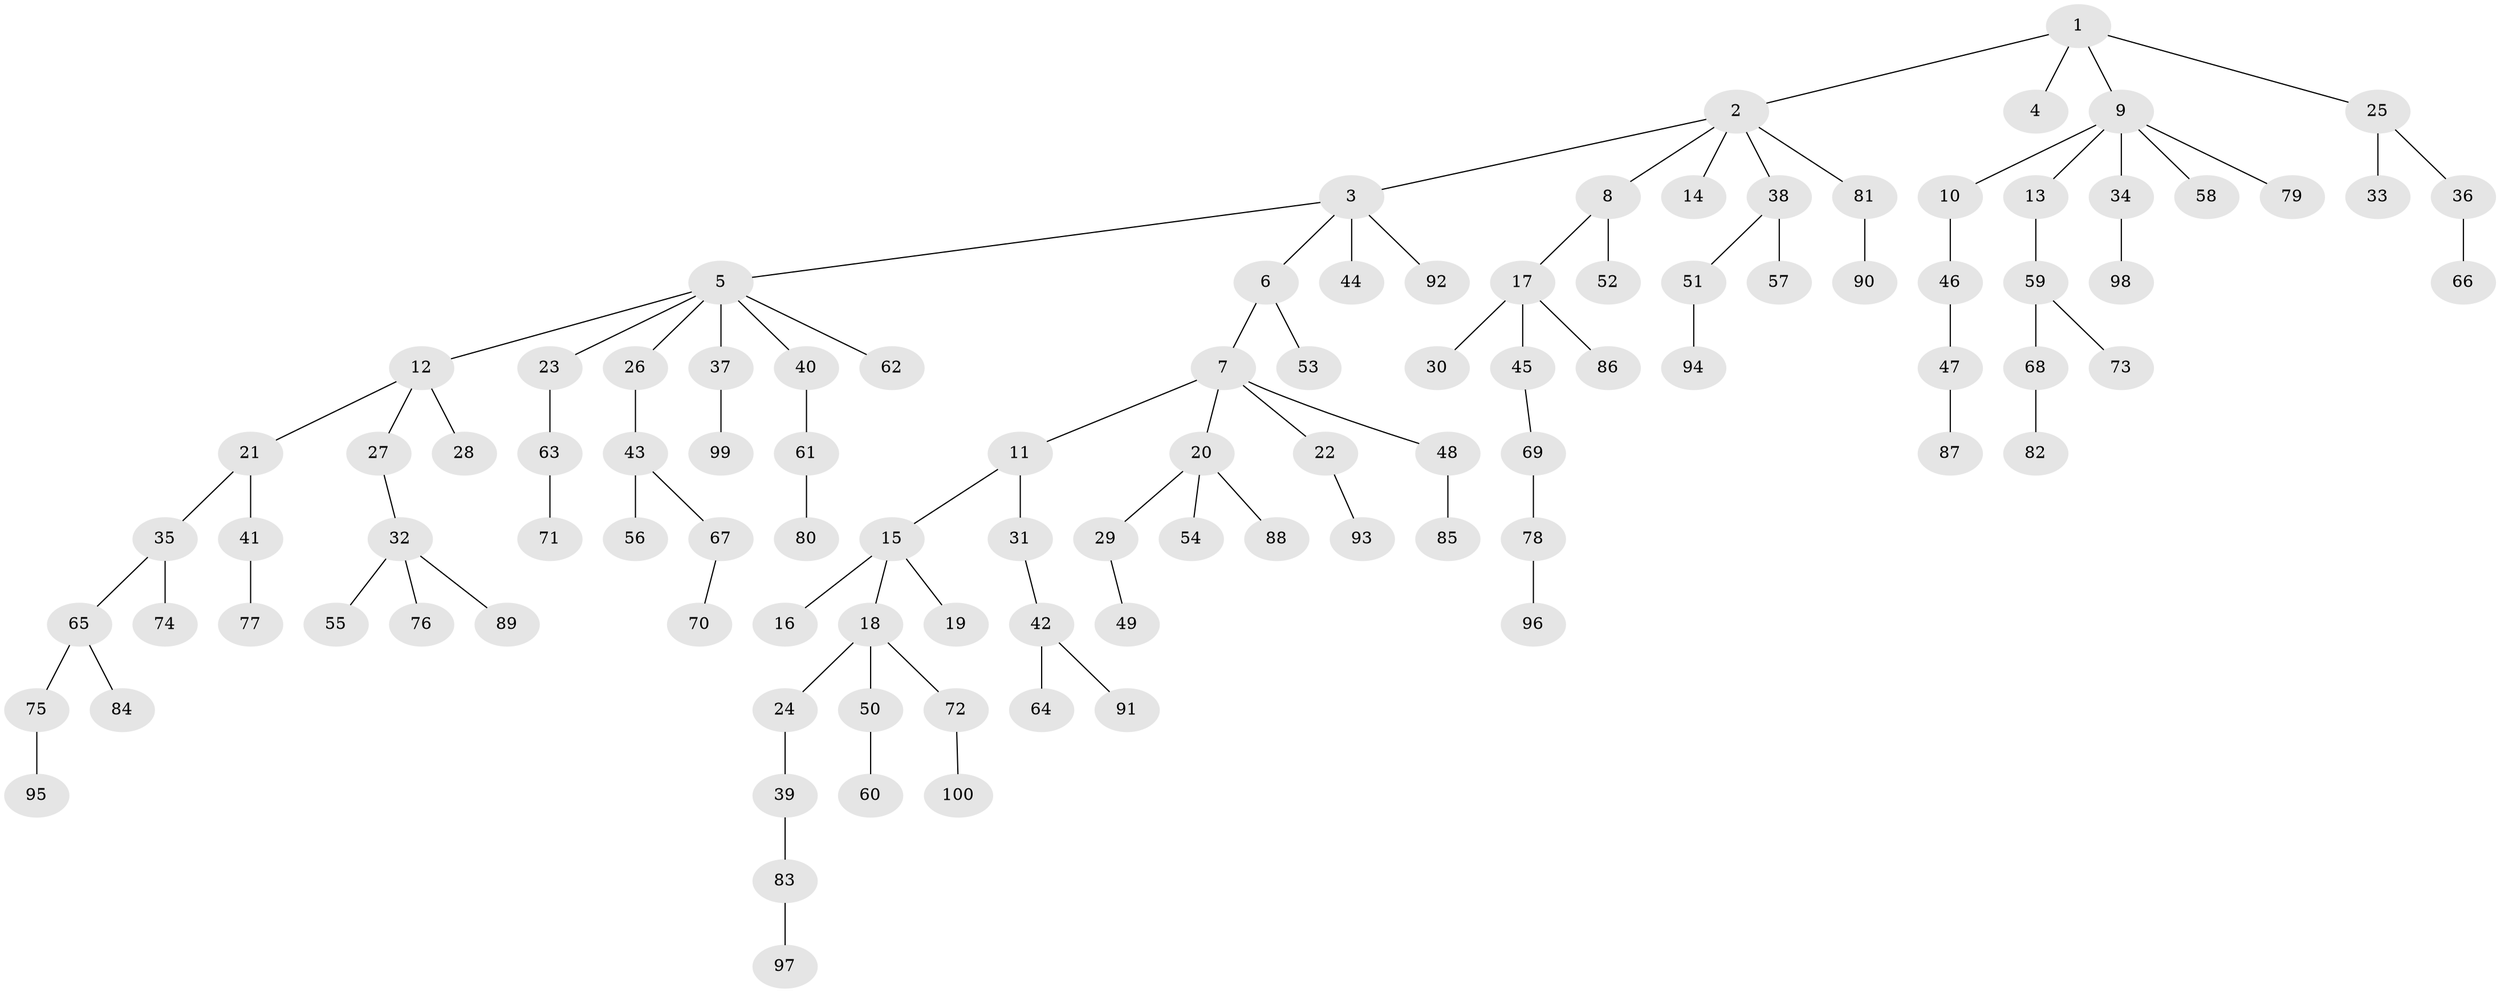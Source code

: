 // Generated by graph-tools (version 1.1) at 2025/15/03/09/25 04:15:24]
// undirected, 100 vertices, 99 edges
graph export_dot {
graph [start="1"]
  node [color=gray90,style=filled];
  1;
  2;
  3;
  4;
  5;
  6;
  7;
  8;
  9;
  10;
  11;
  12;
  13;
  14;
  15;
  16;
  17;
  18;
  19;
  20;
  21;
  22;
  23;
  24;
  25;
  26;
  27;
  28;
  29;
  30;
  31;
  32;
  33;
  34;
  35;
  36;
  37;
  38;
  39;
  40;
  41;
  42;
  43;
  44;
  45;
  46;
  47;
  48;
  49;
  50;
  51;
  52;
  53;
  54;
  55;
  56;
  57;
  58;
  59;
  60;
  61;
  62;
  63;
  64;
  65;
  66;
  67;
  68;
  69;
  70;
  71;
  72;
  73;
  74;
  75;
  76;
  77;
  78;
  79;
  80;
  81;
  82;
  83;
  84;
  85;
  86;
  87;
  88;
  89;
  90;
  91;
  92;
  93;
  94;
  95;
  96;
  97;
  98;
  99;
  100;
  1 -- 2;
  1 -- 4;
  1 -- 9;
  1 -- 25;
  2 -- 3;
  2 -- 8;
  2 -- 14;
  2 -- 38;
  2 -- 81;
  3 -- 5;
  3 -- 6;
  3 -- 44;
  3 -- 92;
  5 -- 12;
  5 -- 23;
  5 -- 26;
  5 -- 37;
  5 -- 40;
  5 -- 62;
  6 -- 7;
  6 -- 53;
  7 -- 11;
  7 -- 20;
  7 -- 22;
  7 -- 48;
  8 -- 17;
  8 -- 52;
  9 -- 10;
  9 -- 13;
  9 -- 34;
  9 -- 58;
  9 -- 79;
  10 -- 46;
  11 -- 15;
  11 -- 31;
  12 -- 21;
  12 -- 27;
  12 -- 28;
  13 -- 59;
  15 -- 16;
  15 -- 18;
  15 -- 19;
  17 -- 30;
  17 -- 45;
  17 -- 86;
  18 -- 24;
  18 -- 50;
  18 -- 72;
  20 -- 29;
  20 -- 54;
  20 -- 88;
  21 -- 35;
  21 -- 41;
  22 -- 93;
  23 -- 63;
  24 -- 39;
  25 -- 33;
  25 -- 36;
  26 -- 43;
  27 -- 32;
  29 -- 49;
  31 -- 42;
  32 -- 55;
  32 -- 76;
  32 -- 89;
  34 -- 98;
  35 -- 65;
  35 -- 74;
  36 -- 66;
  37 -- 99;
  38 -- 51;
  38 -- 57;
  39 -- 83;
  40 -- 61;
  41 -- 77;
  42 -- 64;
  42 -- 91;
  43 -- 56;
  43 -- 67;
  45 -- 69;
  46 -- 47;
  47 -- 87;
  48 -- 85;
  50 -- 60;
  51 -- 94;
  59 -- 68;
  59 -- 73;
  61 -- 80;
  63 -- 71;
  65 -- 75;
  65 -- 84;
  67 -- 70;
  68 -- 82;
  69 -- 78;
  72 -- 100;
  75 -- 95;
  78 -- 96;
  81 -- 90;
  83 -- 97;
}
